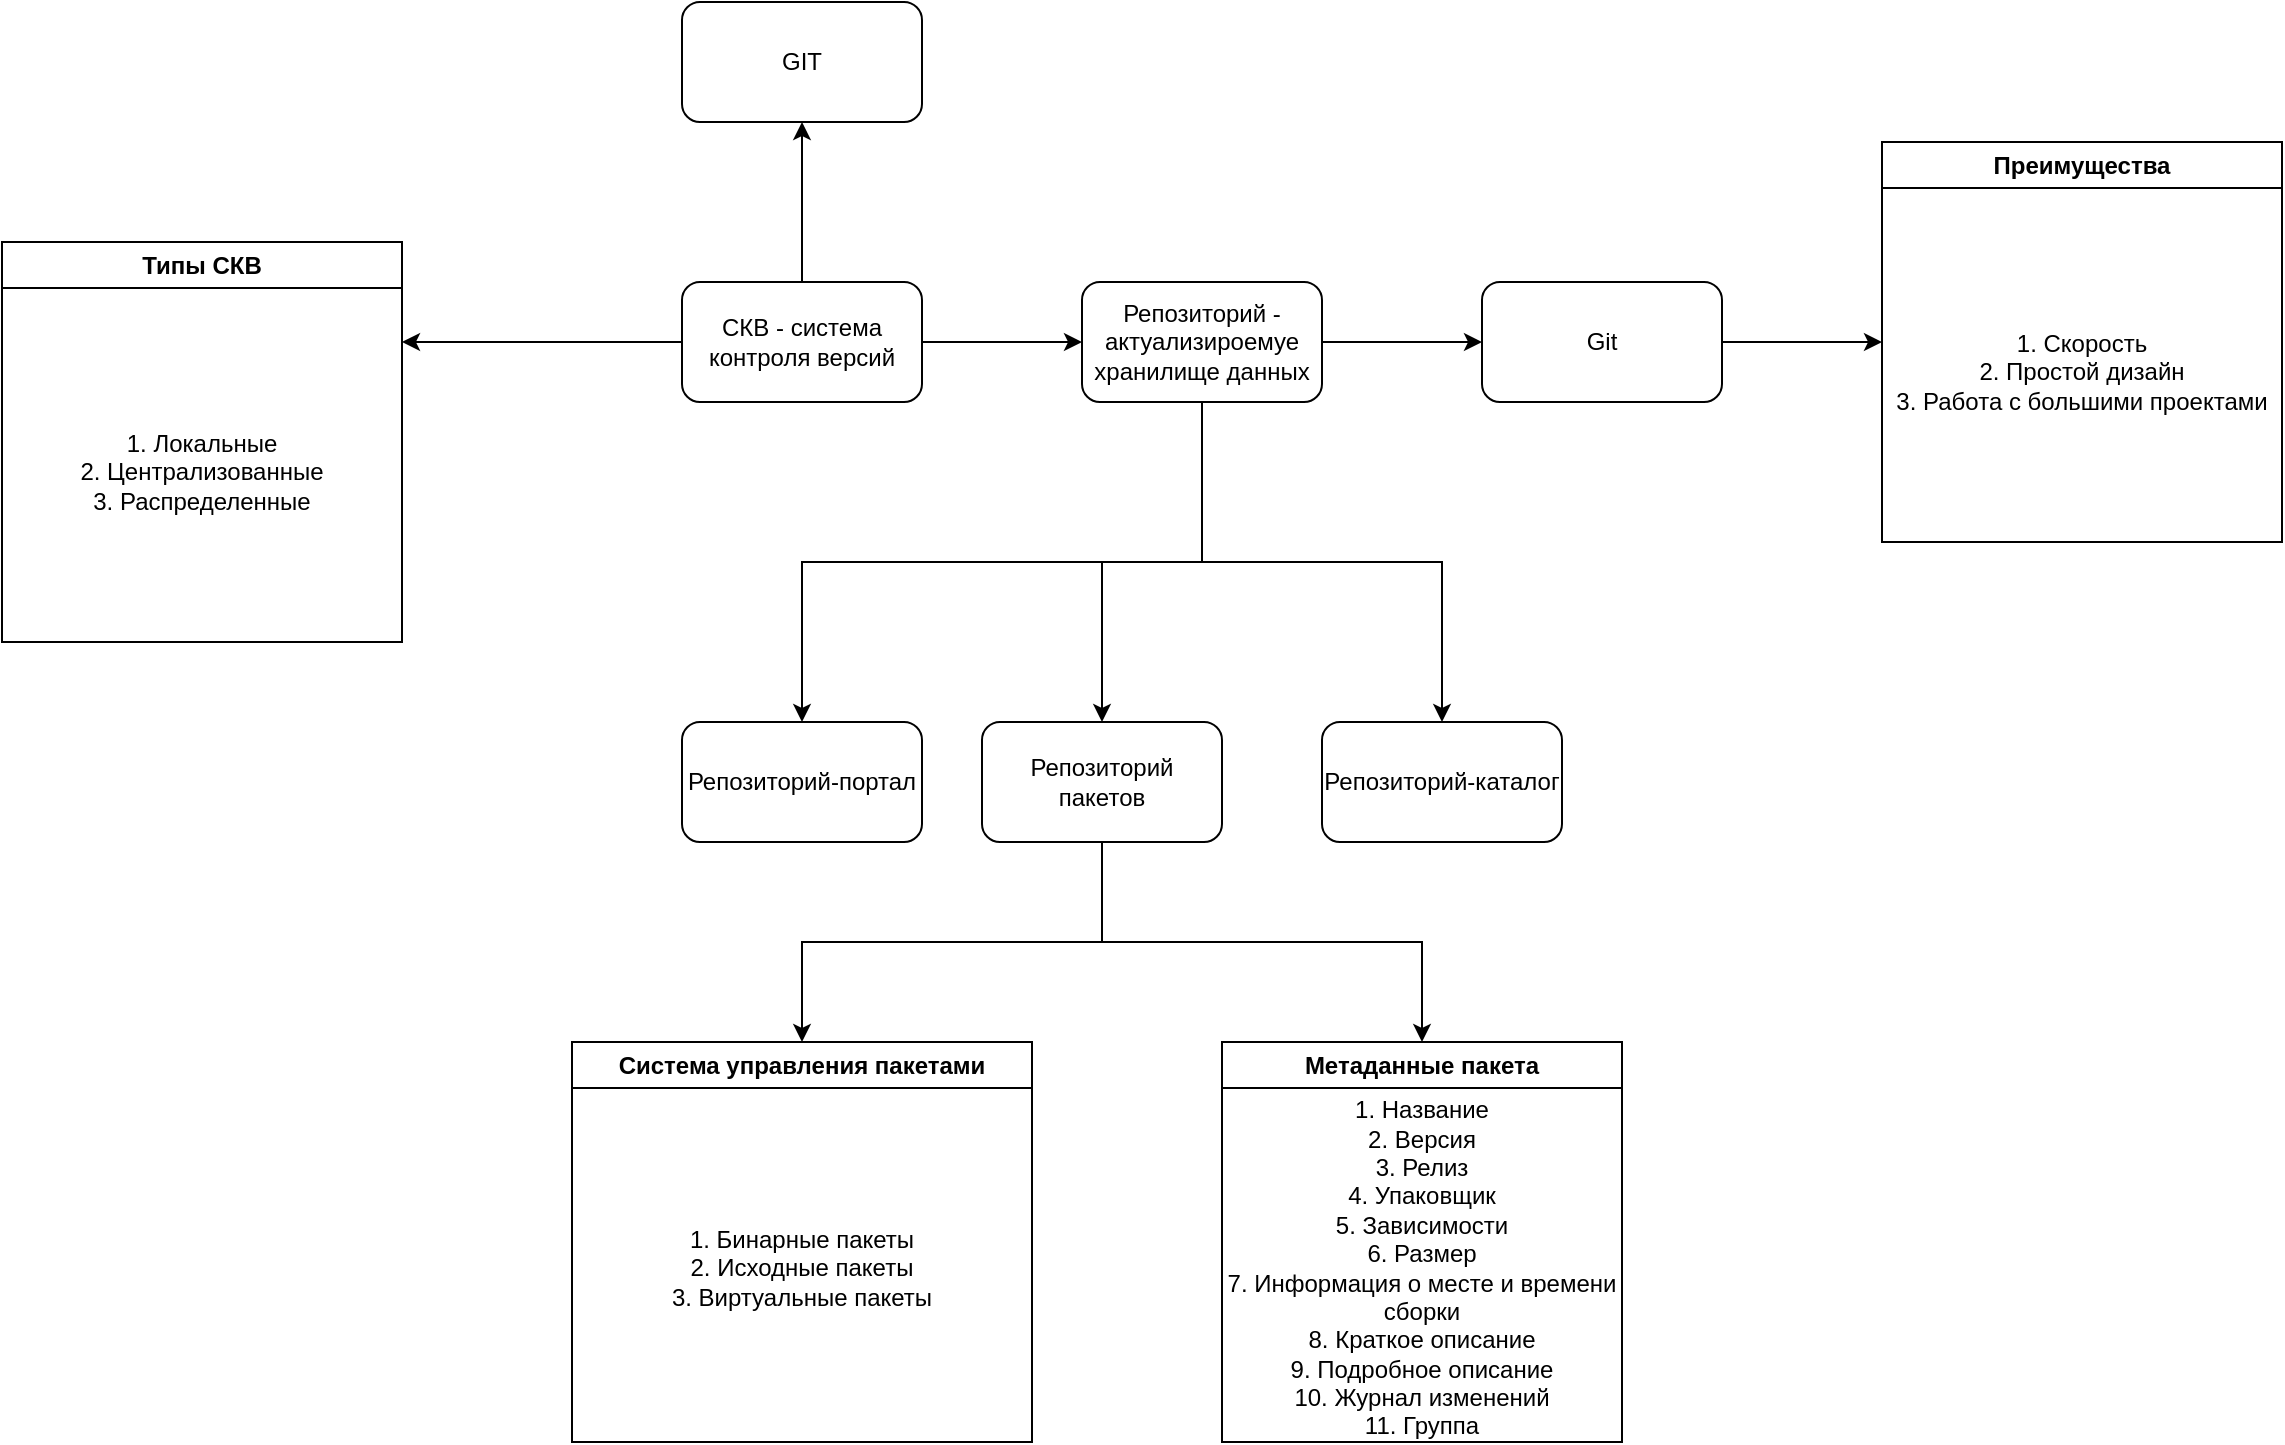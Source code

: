 <mxfile version="24.0.5" type="github">
  <diagram name="Страница — 1" id="da0uBzfj1jAB3R_bi6F4">
    <mxGraphModel dx="2547" dy="707" grid="1" gridSize="10" guides="1" tooltips="1" connect="1" arrows="1" fold="1" page="1" pageScale="1" pageWidth="827" pageHeight="1169" math="0" shadow="0">
      <root>
        <mxCell id="0" />
        <mxCell id="1" parent="0" />
        <mxCell id="oiOJhvcX4lkwNwYdjixN-3" value="" style="edgeStyle=orthogonalEdgeStyle;rounded=0;orthogonalLoop=1;jettySize=auto;html=1;" edge="1" parent="1" source="oiOJhvcX4lkwNwYdjixN-1" target="oiOJhvcX4lkwNwYdjixN-2">
          <mxGeometry relative="1" as="geometry" />
        </mxCell>
        <mxCell id="oiOJhvcX4lkwNwYdjixN-8" value="" style="edgeStyle=orthogonalEdgeStyle;rounded=0;orthogonalLoop=1;jettySize=auto;html=1;" edge="1" parent="1" source="oiOJhvcX4lkwNwYdjixN-1" target="oiOJhvcX4lkwNwYdjixN-7">
          <mxGeometry relative="1" as="geometry">
            <Array as="points">
              <mxPoint x="380" y="310" />
              <mxPoint x="180" y="310" />
            </Array>
          </mxGeometry>
        </mxCell>
        <mxCell id="oiOJhvcX4lkwNwYdjixN-10" value="" style="edgeStyle=orthogonalEdgeStyle;rounded=0;orthogonalLoop=1;jettySize=auto;html=1;" edge="1" parent="1" source="oiOJhvcX4lkwNwYdjixN-1" target="oiOJhvcX4lkwNwYdjixN-9">
          <mxGeometry relative="1" as="geometry" />
        </mxCell>
        <mxCell id="oiOJhvcX4lkwNwYdjixN-12" value="" style="edgeStyle=orthogonalEdgeStyle;rounded=0;orthogonalLoop=1;jettySize=auto;html=1;" edge="1" parent="1" source="oiOJhvcX4lkwNwYdjixN-1" target="oiOJhvcX4lkwNwYdjixN-11">
          <mxGeometry relative="1" as="geometry" />
        </mxCell>
        <mxCell id="oiOJhvcX4lkwNwYdjixN-20" value="" style="edgeStyle=orthogonalEdgeStyle;rounded=0;orthogonalLoop=1;jettySize=auto;html=1;" edge="1" parent="1" source="oiOJhvcX4lkwNwYdjixN-19" target="oiOJhvcX4lkwNwYdjixN-1">
          <mxGeometry relative="1" as="geometry" />
        </mxCell>
        <mxCell id="oiOJhvcX4lkwNwYdjixN-1" value="Репозиторий - актуализироемуе хранилище данных" style="rounded=1;whiteSpace=wrap;html=1;" vertex="1" parent="1">
          <mxGeometry x="320" y="170" width="120" height="60" as="geometry" />
        </mxCell>
        <mxCell id="oiOJhvcX4lkwNwYdjixN-5" style="edgeStyle=orthogonalEdgeStyle;rounded=0;orthogonalLoop=1;jettySize=auto;html=1;entryX=0;entryY=0.5;entryDx=0;entryDy=0;" edge="1" parent="1" source="oiOJhvcX4lkwNwYdjixN-2" target="oiOJhvcX4lkwNwYdjixN-4">
          <mxGeometry relative="1" as="geometry" />
        </mxCell>
        <mxCell id="oiOJhvcX4lkwNwYdjixN-2" value="Git" style="rounded=1;whiteSpace=wrap;html=1;" vertex="1" parent="1">
          <mxGeometry x="520" y="170" width="120" height="60" as="geometry" />
        </mxCell>
        <mxCell id="oiOJhvcX4lkwNwYdjixN-4" value="Преимущества" style="swimlane;whiteSpace=wrap;html=1;" vertex="1" parent="1">
          <mxGeometry x="720" y="100" width="200" height="200" as="geometry" />
        </mxCell>
        <mxCell id="oiOJhvcX4lkwNwYdjixN-6" value="1. Скорость&lt;div&gt;2. Простой дизайн&lt;/div&gt;&lt;div&gt;3. Работа с большими проектами&lt;/div&gt;" style="text;html=1;align=center;verticalAlign=middle;whiteSpace=wrap;rounded=0;" vertex="1" parent="oiOJhvcX4lkwNwYdjixN-4">
          <mxGeometry y="30" width="200" height="170" as="geometry" />
        </mxCell>
        <mxCell id="oiOJhvcX4lkwNwYdjixN-7" value="Репозиторий-портал" style="rounded=1;whiteSpace=wrap;html=1;" vertex="1" parent="1">
          <mxGeometry x="120" y="390" width="120" height="60" as="geometry" />
        </mxCell>
        <mxCell id="oiOJhvcX4lkwNwYdjixN-9" value="Репозиторий-каталог" style="rounded=1;whiteSpace=wrap;html=1;" vertex="1" parent="1">
          <mxGeometry x="440" y="390" width="120" height="60" as="geometry" />
        </mxCell>
        <mxCell id="oiOJhvcX4lkwNwYdjixN-14" style="edgeStyle=orthogonalEdgeStyle;rounded=0;orthogonalLoop=1;jettySize=auto;html=1;exitX=0.5;exitY=1;exitDx=0;exitDy=0;entryX=0.5;entryY=0;entryDx=0;entryDy=0;" edge="1" parent="1" source="oiOJhvcX4lkwNwYdjixN-11" target="oiOJhvcX4lkwNwYdjixN-13">
          <mxGeometry relative="1" as="geometry" />
        </mxCell>
        <mxCell id="oiOJhvcX4lkwNwYdjixN-17" style="edgeStyle=orthogonalEdgeStyle;rounded=0;orthogonalLoop=1;jettySize=auto;html=1;exitX=0.5;exitY=1;exitDx=0;exitDy=0;entryX=0.5;entryY=0;entryDx=0;entryDy=0;" edge="1" parent="1" source="oiOJhvcX4lkwNwYdjixN-11" target="oiOJhvcX4lkwNwYdjixN-16">
          <mxGeometry relative="1" as="geometry" />
        </mxCell>
        <mxCell id="oiOJhvcX4lkwNwYdjixN-11" value="Репозиторий пакетов" style="rounded=1;whiteSpace=wrap;html=1;" vertex="1" parent="1">
          <mxGeometry x="270" y="390" width="120" height="60" as="geometry" />
        </mxCell>
        <mxCell id="oiOJhvcX4lkwNwYdjixN-13" value="Система управления пакетами" style="swimlane;whiteSpace=wrap;html=1;" vertex="1" parent="1">
          <mxGeometry x="65" y="550" width="230" height="200" as="geometry" />
        </mxCell>
        <mxCell id="oiOJhvcX4lkwNwYdjixN-15" value="1. Бинарные пакеты&lt;div&gt;2. Исходные пакеты&lt;/div&gt;&lt;div&gt;3. Виртуальные пакеты&lt;/div&gt;" style="text;html=1;align=center;verticalAlign=middle;whiteSpace=wrap;rounded=0;" vertex="1" parent="oiOJhvcX4lkwNwYdjixN-13">
          <mxGeometry x="5" y="25" width="220" height="175" as="geometry" />
        </mxCell>
        <mxCell id="oiOJhvcX4lkwNwYdjixN-16" value="Метаданные пакета" style="swimlane;whiteSpace=wrap;html=1;" vertex="1" parent="1">
          <mxGeometry x="390" y="550" width="200" height="200" as="geometry" />
        </mxCell>
        <mxCell id="oiOJhvcX4lkwNwYdjixN-18" value="1. Название&lt;div&gt;2. Версия&lt;/div&gt;&lt;div&gt;3. Релиз&lt;/div&gt;&lt;div&gt;4. Упаковщик&lt;/div&gt;&lt;div&gt;5. Зависимости&lt;/div&gt;&lt;div&gt;6. Размер&lt;/div&gt;&lt;div&gt;7. Информация о месте и времени сборки&lt;/div&gt;&lt;div&gt;8. Краткое описание&lt;/div&gt;&lt;div&gt;9. Подробное описание&lt;/div&gt;&lt;div&gt;10. Журнал изменений&lt;/div&gt;&lt;div&gt;11. Группа&lt;/div&gt;" style="text;html=1;align=center;verticalAlign=middle;whiteSpace=wrap;rounded=0;" vertex="1" parent="oiOJhvcX4lkwNwYdjixN-16">
          <mxGeometry y="25" width="200" height="175" as="geometry" />
        </mxCell>
        <mxCell id="oiOJhvcX4lkwNwYdjixN-24" style="edgeStyle=orthogonalEdgeStyle;rounded=0;orthogonalLoop=1;jettySize=auto;html=1;exitX=0;exitY=0.5;exitDx=0;exitDy=0;entryX=1;entryY=0.25;entryDx=0;entryDy=0;" edge="1" parent="1" source="oiOJhvcX4lkwNwYdjixN-19" target="oiOJhvcX4lkwNwYdjixN-23">
          <mxGeometry relative="1" as="geometry" />
        </mxCell>
        <mxCell id="oiOJhvcX4lkwNwYdjixN-28" value="" style="edgeStyle=orthogonalEdgeStyle;rounded=0;orthogonalLoop=1;jettySize=auto;html=1;" edge="1" parent="1" source="oiOJhvcX4lkwNwYdjixN-19" target="oiOJhvcX4lkwNwYdjixN-27">
          <mxGeometry relative="1" as="geometry" />
        </mxCell>
        <mxCell id="oiOJhvcX4lkwNwYdjixN-19" value="СКВ - система контроля версий" style="rounded=1;whiteSpace=wrap;html=1;" vertex="1" parent="1">
          <mxGeometry x="120" y="170" width="120" height="60" as="geometry" />
        </mxCell>
        <mxCell id="oiOJhvcX4lkwNwYdjixN-23" value="Типы СКВ" style="swimlane;whiteSpace=wrap;html=1;" vertex="1" parent="1">
          <mxGeometry x="-220" y="150" width="200" height="200" as="geometry" />
        </mxCell>
        <mxCell id="oiOJhvcX4lkwNwYdjixN-25" value="1. Локальные&lt;div&gt;2. Централизованные&lt;/div&gt;&lt;div&gt;3. Распределенные&lt;/div&gt;" style="text;html=1;align=center;verticalAlign=middle;whiteSpace=wrap;rounded=0;" vertex="1" parent="oiOJhvcX4lkwNwYdjixN-23">
          <mxGeometry y="30" width="200" height="170" as="geometry" />
        </mxCell>
        <mxCell id="oiOJhvcX4lkwNwYdjixN-27" value="GIT" style="rounded=1;whiteSpace=wrap;html=1;" vertex="1" parent="1">
          <mxGeometry x="120" y="30" width="120" height="60" as="geometry" />
        </mxCell>
      </root>
    </mxGraphModel>
  </diagram>
</mxfile>
